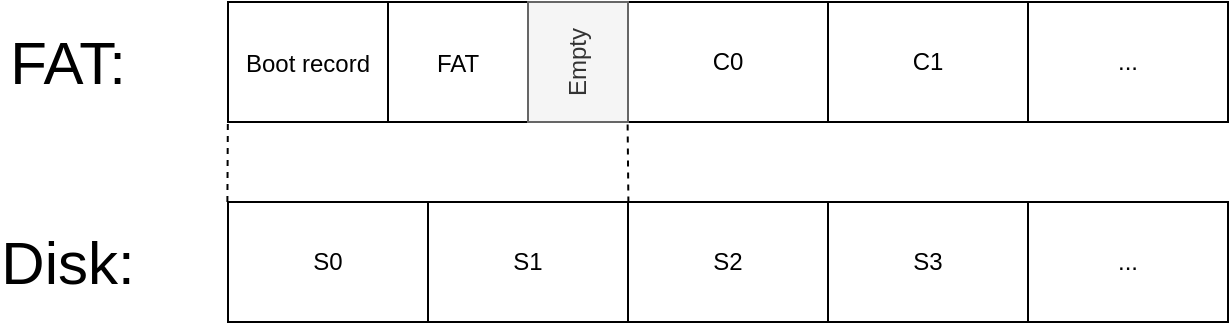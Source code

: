 <mxfile version="12.2.6" type="device" pages="1"><diagram id="JrMiwuHwTVb9cMl0UHrg" name="Page-1"><mxGraphModel dx="1020" dy="615" grid="1" gridSize="10" guides="1" tooltips="1" connect="1" arrows="1" fold="1" page="1" pageScale="1" pageWidth="827" pageHeight="1169" math="0" shadow="0"><root><mxCell id="0"/><mxCell id="1" parent="0"/><mxCell id="vJCxNxgk2nEDBsEgEPYs-2" value="" style="rounded=0;whiteSpace=wrap;html=1;" parent="1" vertex="1"><mxGeometry x="170" y="240" width="500" height="60" as="geometry"/></mxCell><mxCell id="vJCxNxgk2nEDBsEgEPYs-1" value="S0" style="rounded=0;whiteSpace=wrap;html=1;" parent="1" vertex="1"><mxGeometry x="170" y="240" width="100" height="60" as="geometry"/></mxCell><mxCell id="vJCxNxgk2nEDBsEgEPYs-3" value="S1" style="rounded=0;whiteSpace=wrap;html=1;" parent="1" vertex="1"><mxGeometry x="270" y="240" width="100" height="60" as="geometry"/></mxCell><mxCell id="vJCxNxgk2nEDBsEgEPYs-4" value="S2" style="rounded=0;whiteSpace=wrap;html=1;" parent="1" vertex="1"><mxGeometry x="370" y="240" width="100" height="60" as="geometry"/></mxCell><mxCell id="vJCxNxgk2nEDBsEgEPYs-5" value="..." style="rounded=0;whiteSpace=wrap;html=1;" parent="1" vertex="1"><mxGeometry x="570" y="240" width="100" height="60" as="geometry"/></mxCell><mxCell id="vJCxNxgk2nEDBsEgEPYs-6" value="Disk:" style="text;html=1;strokeColor=none;fillColor=none;align=center;verticalAlign=middle;whiteSpace=wrap;rounded=0;fontSize=30;" parent="1" vertex="1"><mxGeometry x="70" y="260" width="40" height="20" as="geometry"/></mxCell><mxCell id="vJCxNxgk2nEDBsEgEPYs-8" value="&lt;font style=&quot;font-size: 12px&quot;&gt;Boot record&lt;br&gt;&lt;/font&gt;" style="rounded=0;whiteSpace=wrap;html=1;fontSize=30;verticalAlign=top;" parent="1" vertex="1"><mxGeometry x="170" y="140" width="80" height="60" as="geometry"/></mxCell><mxCell id="vJCxNxgk2nEDBsEgEPYs-9" value="&lt;font style=&quot;font-size: 12px&quot;&gt;FAT&lt;/font&gt;" style="rounded=0;whiteSpace=wrap;html=1;fontSize=30;verticalAlign=top;" parent="1" vertex="1"><mxGeometry x="250" y="140" width="70" height="60" as="geometry"/></mxCell><mxCell id="vJCxNxgk2nEDBsEgEPYs-10" value="C0" style="rounded=0;whiteSpace=wrap;html=1;fontSize=12;" parent="1" vertex="1"><mxGeometry x="370" y="140" width="100" height="60" as="geometry"/></mxCell><mxCell id="vJCxNxgk2nEDBsEgEPYs-11" value="S3" style="rounded=0;whiteSpace=wrap;html=1;" parent="1" vertex="1"><mxGeometry x="470" y="240" width="100" height="60" as="geometry"/></mxCell><mxCell id="vJCxNxgk2nEDBsEgEPYs-12" value="C1" style="rounded=0;whiteSpace=wrap;html=1;fontSize=12;" parent="1" vertex="1"><mxGeometry x="470" y="140" width="100" height="60" as="geometry"/></mxCell><mxCell id="vJCxNxgk2nEDBsEgEPYs-13" value="..." style="rounded=0;whiteSpace=wrap;html=1;fontSize=12;" parent="1" vertex="1"><mxGeometry x="570" y="140" width="100" height="60" as="geometry"/></mxCell><mxCell id="vJCxNxgk2nEDBsEgEPYs-14" value="Empty" style="rounded=0;whiteSpace=wrap;html=1;fontSize=12;fillColor=#f5f5f5;strokeColor=#666666;fontColor=#333333;horizontal=0;" parent="1" vertex="1"><mxGeometry x="320" y="140" width="50" height="60" as="geometry"/></mxCell><mxCell id="vJCxNxgk2nEDBsEgEPYs-15" value="" style="endArrow=none;dashed=1;html=1;fontSize=12;entryX=-0.001;entryY=0.997;entryDx=0;entryDy=0;entryPerimeter=0;exitX=-0.003;exitY=0;exitDx=0;exitDy=0;exitPerimeter=0;" parent="1" source="vJCxNxgk2nEDBsEgEPYs-1" target="vJCxNxgk2nEDBsEgEPYs-8" edge="1"><mxGeometry width="50" height="50" relative="1" as="geometry"><mxPoint x="60" y="370" as="sourcePoint"/><mxPoint x="110" y="320" as="targetPoint"/></mxGeometry></mxCell><mxCell id="vJCxNxgk2nEDBsEgEPYs-16" value="" style="endArrow=none;dashed=1;html=1;fontSize=12;entryX=0.996;entryY=0.995;entryDx=0;entryDy=0;entryPerimeter=0;exitX=1.002;exitY=0.004;exitDx=0;exitDy=0;exitPerimeter=0;" parent="1" source="vJCxNxgk2nEDBsEgEPYs-3" target="vJCxNxgk2nEDBsEgEPYs-14" edge="1"><mxGeometry width="50" height="50" relative="1" as="geometry"><mxPoint x="330" y="260" as="sourcePoint"/><mxPoint x="380" y="210" as="targetPoint"/></mxGeometry></mxCell><mxCell id="vJCxNxgk2nEDBsEgEPYs-17" value="FAT:" style="text;html=1;strokeColor=none;fillColor=none;align=center;verticalAlign=middle;whiteSpace=wrap;rounded=0;fontSize=30;" parent="1" vertex="1"><mxGeometry x="70" y="160" width="40" height="20" as="geometry"/></mxCell></root></mxGraphModel></diagram></mxfile>
